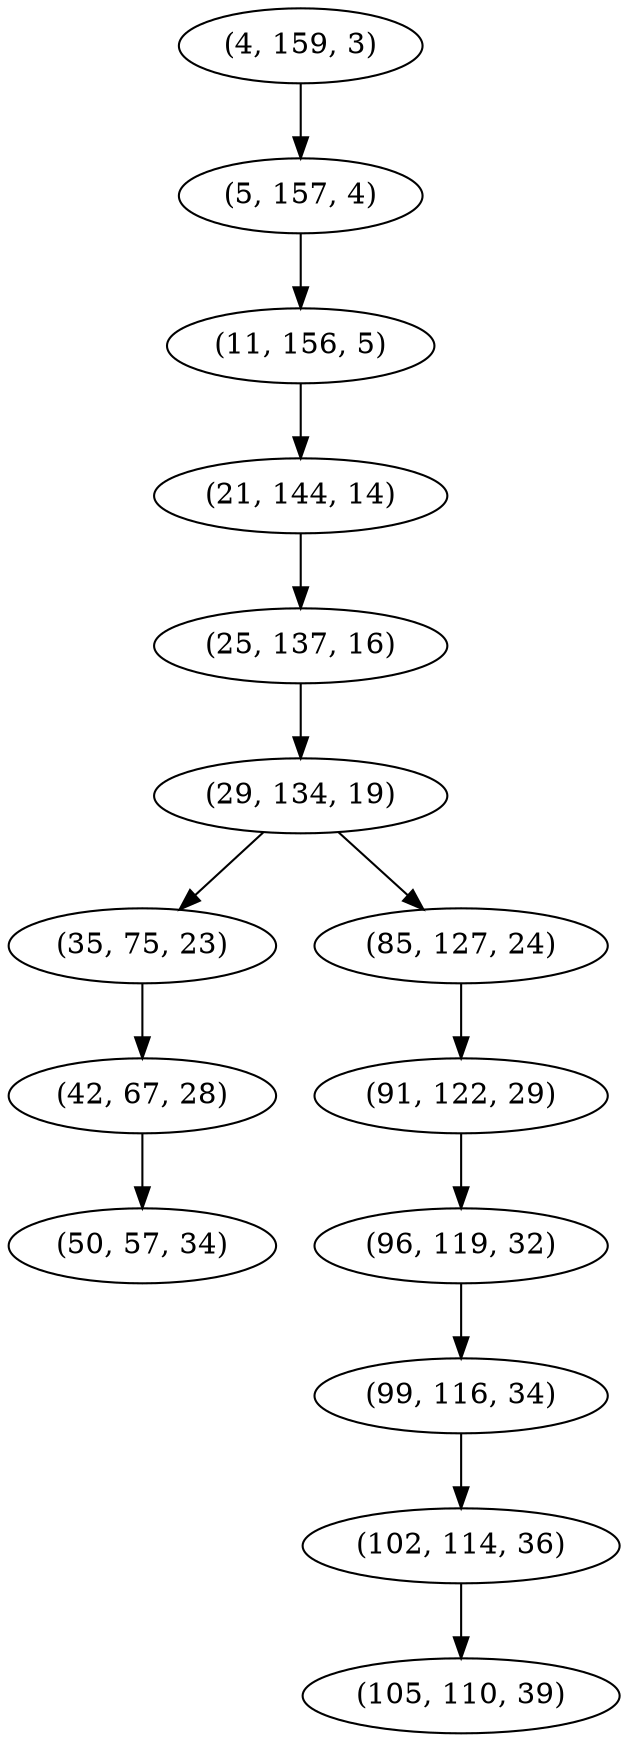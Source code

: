 digraph tree {
    "(4, 159, 3)";
    "(5, 157, 4)";
    "(11, 156, 5)";
    "(21, 144, 14)";
    "(25, 137, 16)";
    "(29, 134, 19)";
    "(35, 75, 23)";
    "(42, 67, 28)";
    "(50, 57, 34)";
    "(85, 127, 24)";
    "(91, 122, 29)";
    "(96, 119, 32)";
    "(99, 116, 34)";
    "(102, 114, 36)";
    "(105, 110, 39)";
    "(4, 159, 3)" -> "(5, 157, 4)";
    "(5, 157, 4)" -> "(11, 156, 5)";
    "(11, 156, 5)" -> "(21, 144, 14)";
    "(21, 144, 14)" -> "(25, 137, 16)";
    "(25, 137, 16)" -> "(29, 134, 19)";
    "(29, 134, 19)" -> "(35, 75, 23)";
    "(29, 134, 19)" -> "(85, 127, 24)";
    "(35, 75, 23)" -> "(42, 67, 28)";
    "(42, 67, 28)" -> "(50, 57, 34)";
    "(85, 127, 24)" -> "(91, 122, 29)";
    "(91, 122, 29)" -> "(96, 119, 32)";
    "(96, 119, 32)" -> "(99, 116, 34)";
    "(99, 116, 34)" -> "(102, 114, 36)";
    "(102, 114, 36)" -> "(105, 110, 39)";
}
